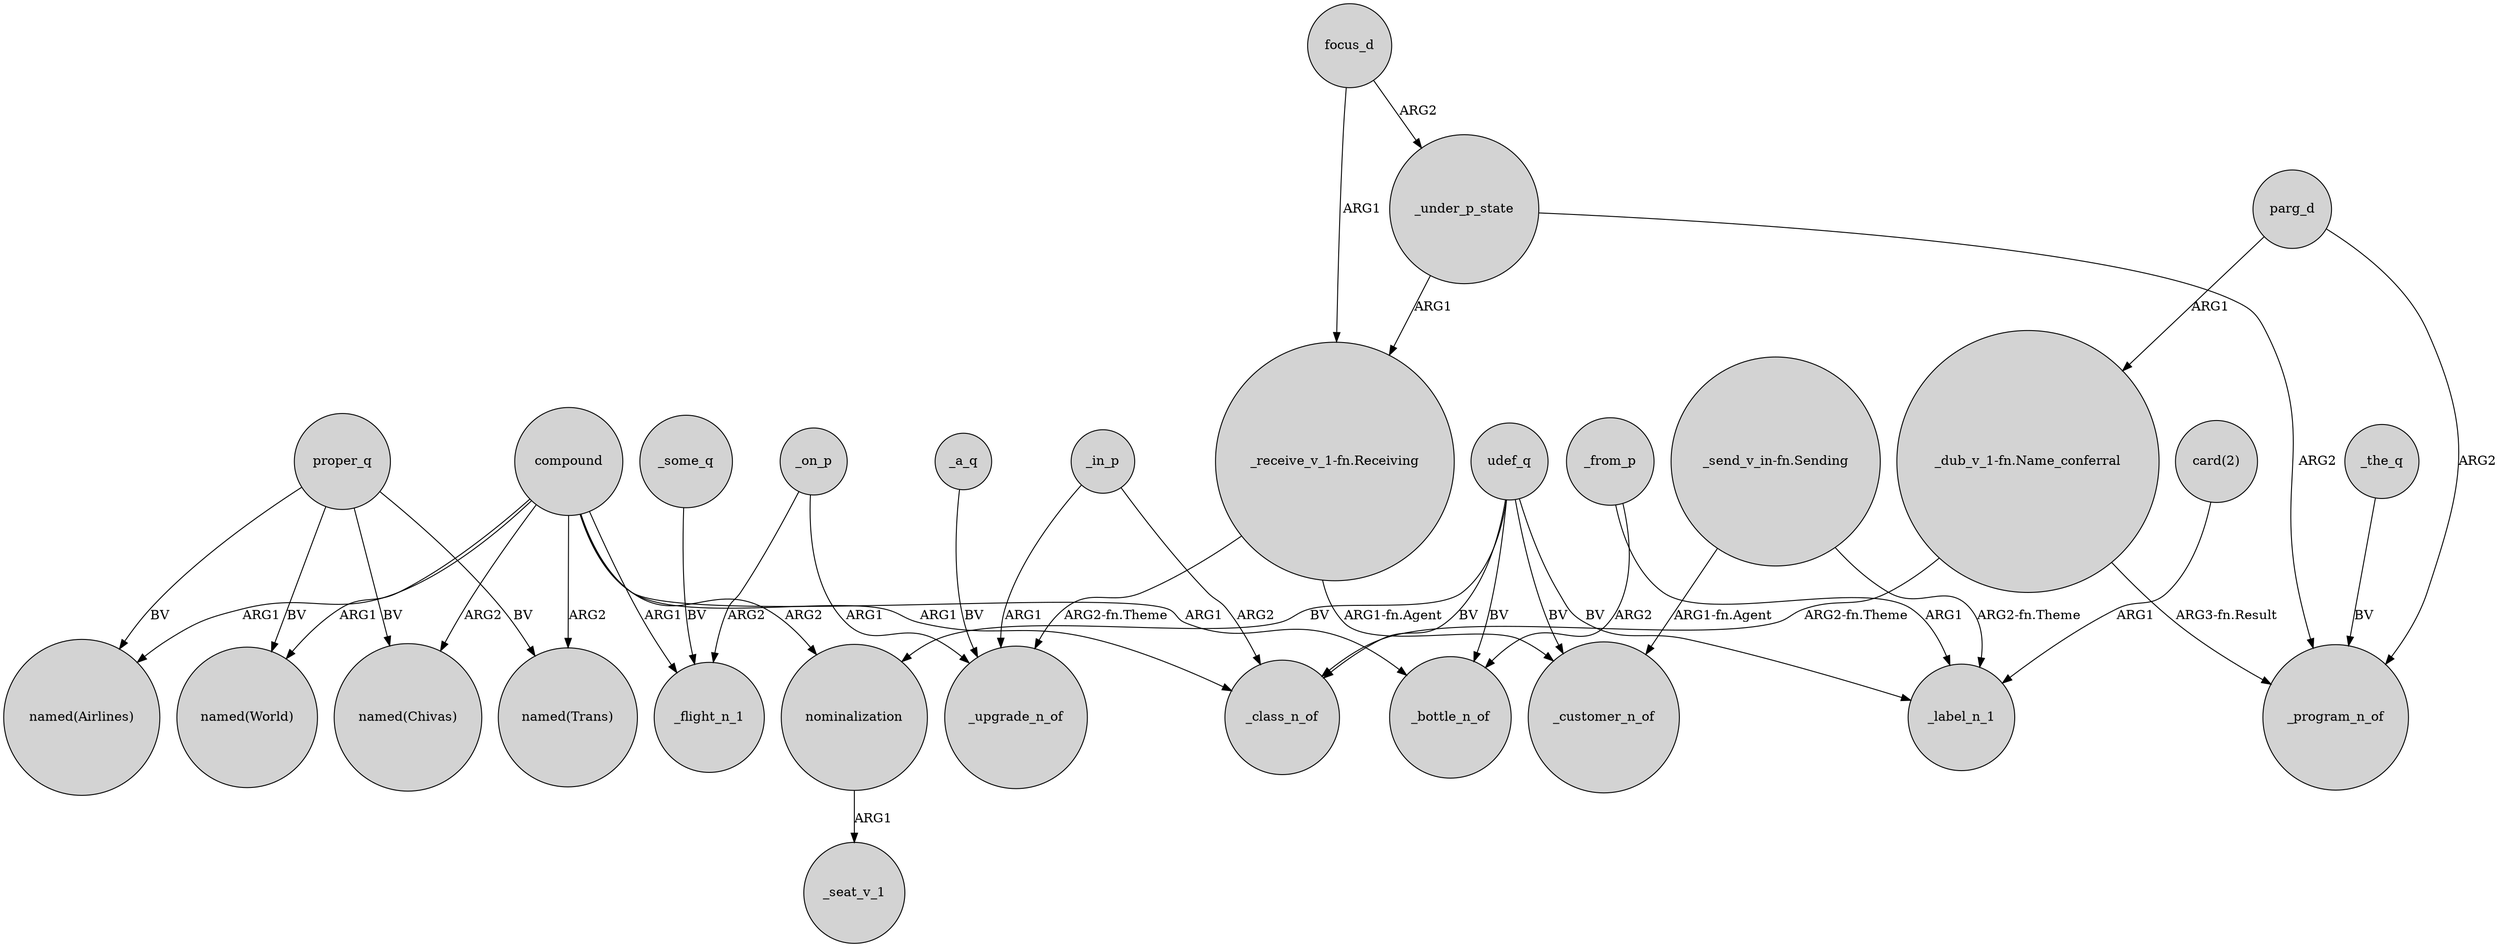 digraph {
	node [shape=circle style=filled]
	_in_p -> _upgrade_n_of [label=ARG1]
	"_send_v_in-fn.Sending" -> _customer_n_of [label="ARG1-fn.Agent"]
	compound -> "named(Trans)" [label=ARG2]
	_on_p -> _upgrade_n_of [label=ARG1]
	udef_q -> _class_n_of [label=BV]
	"_send_v_in-fn.Sending" -> _label_n_1 [label="ARG2-fn.Theme"]
	"card(2)" -> _label_n_1 [label=ARG1]
	_from_p -> _label_n_1 [label=ARG1]
	"_dub_v_1-fn.Name_conferral" -> _program_n_of [label="ARG3-fn.Result"]
	compound -> _flight_n_1 [label=ARG1]
	_under_p_state -> "_receive_v_1-fn.Receiving" [label=ARG1]
	focus_d -> "_receive_v_1-fn.Receiving" [label=ARG1]
	parg_d -> _program_n_of [label=ARG2]
	compound -> _class_n_of [label=ARG1]
	compound -> nominalization [label=ARG2]
	compound -> "named(Airlines)" [label=ARG1]
	proper_q -> "named(Trans)" [label=BV]
	"_dub_v_1-fn.Name_conferral" -> _class_n_of [label="ARG2-fn.Theme"]
	_in_p -> _class_n_of [label=ARG2]
	compound -> _bottle_n_of [label=ARG1]
	compound -> "named(Chivas)" [label=ARG2]
	"_receive_v_1-fn.Receiving" -> _upgrade_n_of [label="ARG2-fn.Theme"]
	udef_q -> _label_n_1 [label=BV]
	_on_p -> _flight_n_1 [label=ARG2]
	nominalization -> _seat_v_1 [label=ARG1]
	proper_q -> "named(Chivas)" [label=BV]
	_the_q -> _program_n_of [label=BV]
	"_receive_v_1-fn.Receiving" -> _customer_n_of [label="ARG1-fn.Agent"]
	udef_q -> _customer_n_of [label=BV]
	compound -> "named(World)" [label=ARG1]
	proper_q -> "named(World)" [label=BV]
	udef_q -> nominalization [label=BV]
	parg_d -> "_dub_v_1-fn.Name_conferral" [label=ARG1]
	proper_q -> "named(Airlines)" [label=BV]
	_under_p_state -> _program_n_of [label=ARG2]
	focus_d -> _under_p_state [label=ARG2]
	_from_p -> _bottle_n_of [label=ARG2]
	_a_q -> _upgrade_n_of [label=BV]
	_some_q -> _flight_n_1 [label=BV]
	udef_q -> _bottle_n_of [label=BV]
}
